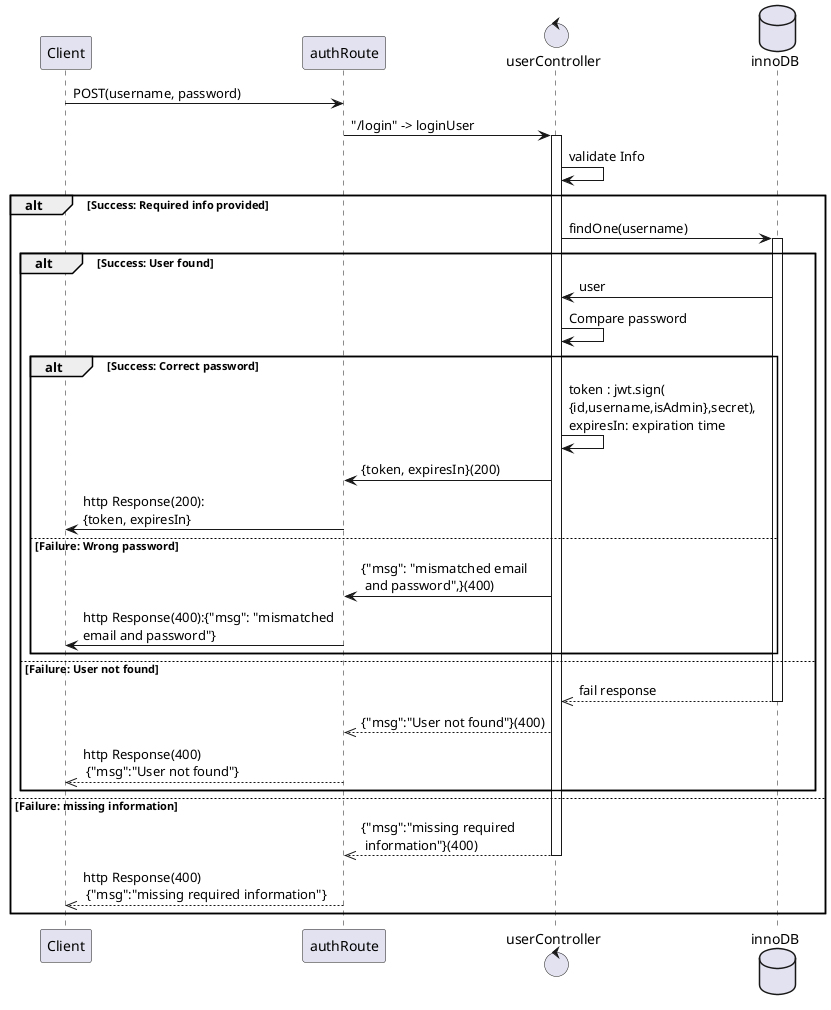 @startuml

participant Client
participant authRoute as auth
control userController as userC
database innoDB

Client -> auth: POST(username, password)
auth -> userC: "/login" -> loginUser
activate userC
userC -> userC: validate Info

alt Success: Required info provided

  userC -> innoDB: findOne(username)
  activate innoDB
  alt Success: User found
    innoDB -> userC: user
    userC -> userC: Compare password
    alt Success: Correct password
      userC -> userC:token : jwt.sign(\n{id,username,isAdmin},secret),\nexpiresIn: expiration time
      auth <- userC:{token, expiresIn}(200)

      Client <- auth: http Response(200):\n{token, expiresIn}
    else Failure: Wrong password
      auth <- userC:{"msg": "mismatched email\n and password",}(400)
      Client <- auth: http Response(400):{"msg": "mismatched \nemail and password"}
    end
  else Failure: User not found
    userC <<-- innoDB:fail response
    deactivate innoDB
    auth <<-- userC:{"msg":"User not found"}(400)
    Client <<-- auth: http Response(400)\n {"msg":"User not found"}
    end
else Failure: missing information
  auth <<-- userC:{"msg":"missing required\n information"}(400)
  deactivate userC
  Client <<-- auth: http Response(400)\n {"msg":"missing required information"}
end
@enduml
